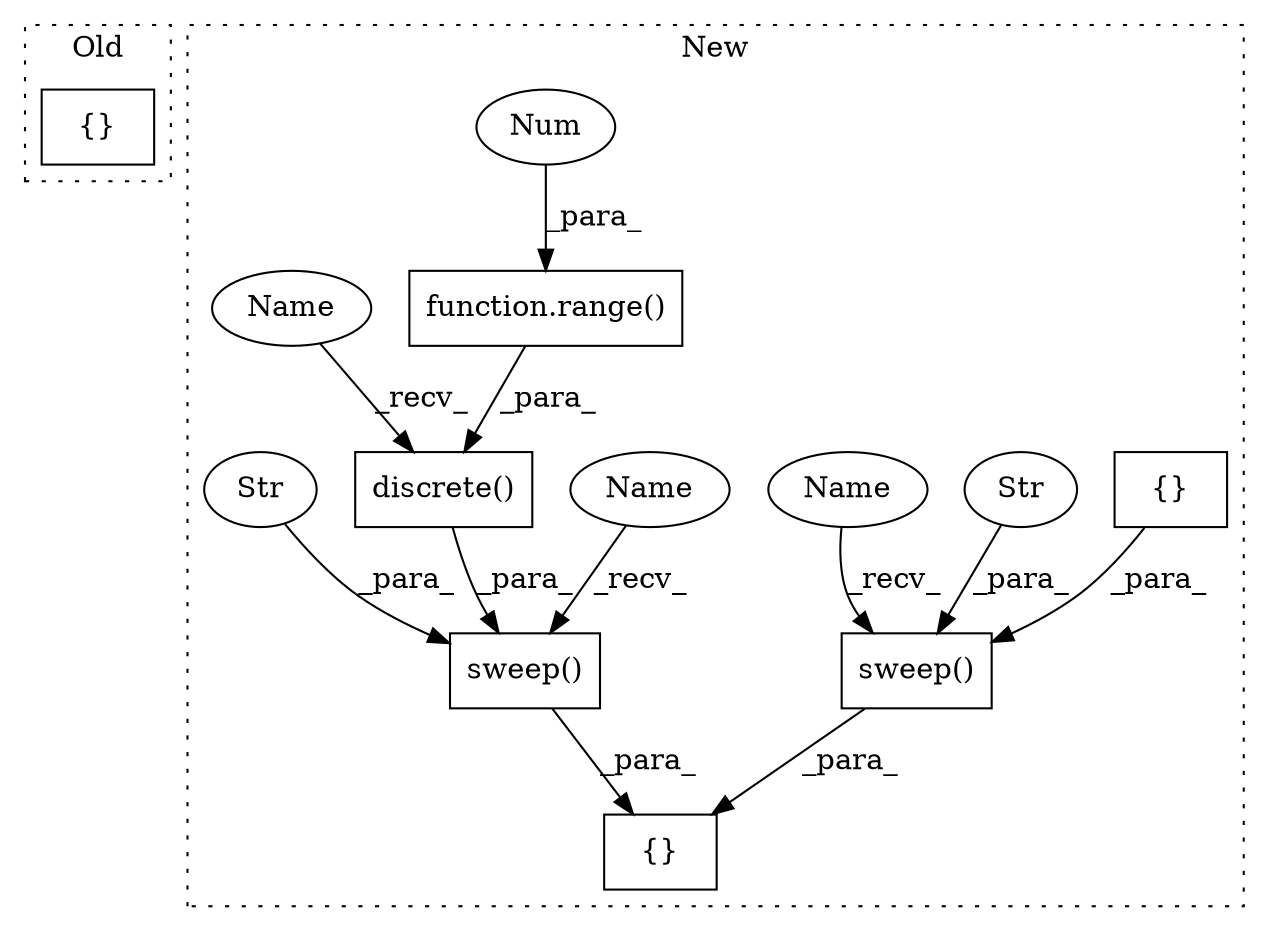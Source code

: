 digraph G {
subgraph cluster0 {
1 [label="{}" a="59" s="1644,1848" l="8,0" shape="box"];
label = "Old";
style="dotted";
}
subgraph cluster1 {
2 [label="discrete()" a="75" s="1984,2091" l="15,1" shape="box"];
3 [label="sweep()" a="75" s="1888,1955" l="12,1" shape="box"];
4 [label="{}" a="59" s="1941,1953" l="1,0" shape="box"];
5 [label="Str" a="66" s="1900" l="21" shape="ellipse"];
6 [label="sweep()" a="75" s="1964,2092" l="12,1" shape="box"];
7 [label="Str" a="66" s="1976" l="6" shape="ellipse"];
8 [label="{}" a="59" s="1880,2093" l="8,0" shape="box"];
9 [label="function.range()" a="75" s="2013,2031" l="6,1" shape="box"];
10 [label="Num" a="76" s="2019" l="1" shape="ellipse"];
11 [label="Name" a="87" s="1888" l="5" shape="ellipse"];
12 [label="Name" a="87" s="1984" l="5" shape="ellipse"];
13 [label="Name" a="87" s="1964" l="5" shape="ellipse"];
label = "New";
style="dotted";
}
2 -> 6 [label="_para_"];
3 -> 8 [label="_para_"];
4 -> 3 [label="_para_"];
5 -> 3 [label="_para_"];
6 -> 8 [label="_para_"];
7 -> 6 [label="_para_"];
9 -> 2 [label="_para_"];
10 -> 9 [label="_para_"];
11 -> 3 [label="_recv_"];
12 -> 2 [label="_recv_"];
13 -> 6 [label="_recv_"];
}